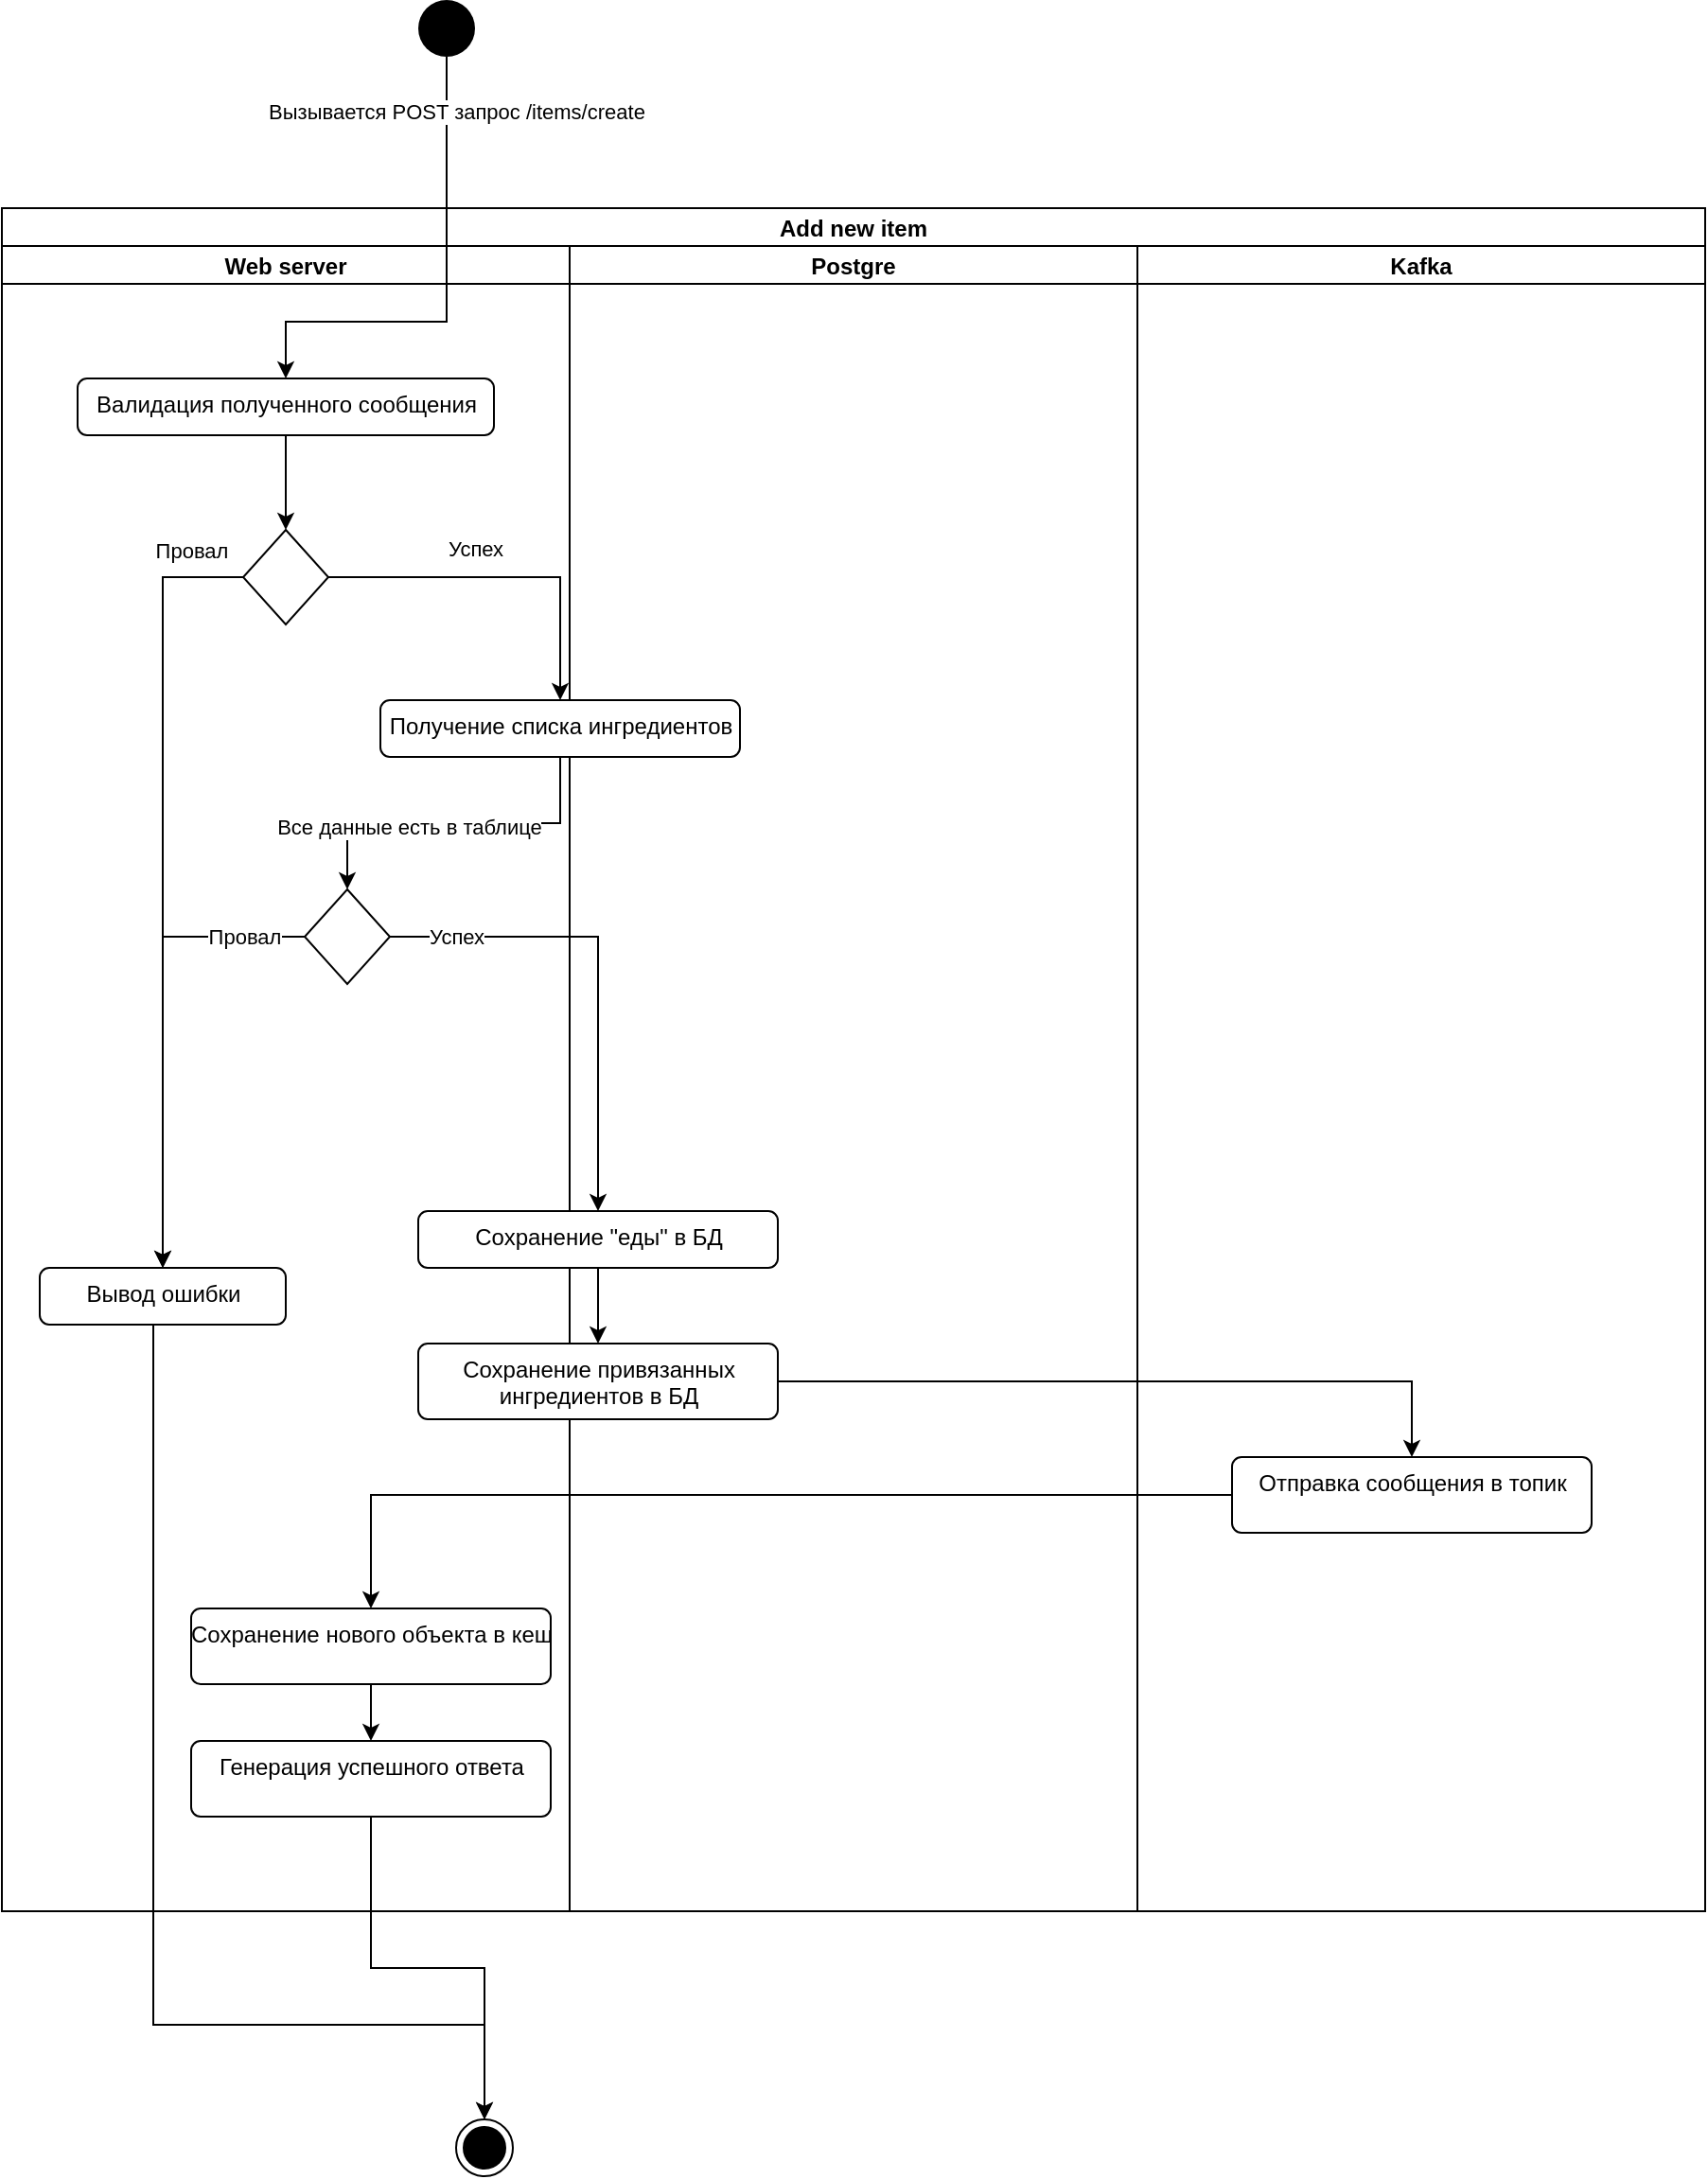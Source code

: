<mxfile version="19.0.3" type="device"><diagram name="Add new item" id="0783ab3e-0a74-02c8-0abd-f7b4e66b4bec"><mxGraphModel dx="2062" dy="1217" grid="1" gridSize="10" guides="1" tooltips="1" connect="1" arrows="1" fold="1" page="1" pageScale="1" pageWidth="850" pageHeight="1100" background="none" math="0" shadow="0"><root><mxCell id="0"/><mxCell id="1" parent="0"/><mxCell id="V9ryf8HyQaLZNbgyFVE5-1" value="Add new item" style="swimlane;childLayout=stackLayout;resizeParent=1;resizeParentMax=0;startSize=20;" vertex="1" parent="1"><mxGeometry x="320" y="130" width="900" height="900" as="geometry"/></mxCell><mxCell id="V9ryf8HyQaLZNbgyFVE5-2" value="Web server" style="swimlane;startSize=20;" vertex="1" parent="V9ryf8HyQaLZNbgyFVE5-1"><mxGeometry y="20" width="300" height="880" as="geometry"/></mxCell><mxCell id="V9ryf8HyQaLZNbgyFVE5-14" style="edgeStyle=orthogonalEdgeStyle;rounded=0;orthogonalLoop=1;jettySize=auto;html=1;entryX=0.5;entryY=0;entryDx=0;entryDy=0;" edge="1" parent="V9ryf8HyQaLZNbgyFVE5-2" source="V9ryf8HyQaLZNbgyFVE5-6" target="V9ryf8HyQaLZNbgyFVE5-13"><mxGeometry relative="1" as="geometry"/></mxCell><mxCell id="V9ryf8HyQaLZNbgyFVE5-6" value="Валидация полученного сообщения" style="html=1;align=center;verticalAlign=top;rounded=1;absoluteArcSize=1;arcSize=10;dashed=0;" vertex="1" parent="V9ryf8HyQaLZNbgyFVE5-2"><mxGeometry x="40" y="70" width="220" height="30" as="geometry"/></mxCell><mxCell id="V9ryf8HyQaLZNbgyFVE5-30" style="edgeStyle=orthogonalEdgeStyle;rounded=0;orthogonalLoop=1;jettySize=auto;html=1;entryX=0.5;entryY=0;entryDx=0;entryDy=0;" edge="1" parent="V9ryf8HyQaLZNbgyFVE5-2" source="V9ryf8HyQaLZNbgyFVE5-13" target="V9ryf8HyQaLZNbgyFVE5-29"><mxGeometry relative="1" as="geometry"><Array as="points"><mxPoint x="85" y="175"/></Array></mxGeometry></mxCell><mxCell id="V9ryf8HyQaLZNbgyFVE5-31" value="Провал" style="edgeLabel;html=1;align=center;verticalAlign=middle;resizable=0;points=[];" vertex="1" connectable="0" parent="V9ryf8HyQaLZNbgyFVE5-30"><mxGeometry x="-0.038" y="2" relative="1" as="geometry"><mxPoint x="13" y="-168" as="offset"/></mxGeometry></mxCell><mxCell id="V9ryf8HyQaLZNbgyFVE5-13" value="" style="rhombus;" vertex="1" parent="V9ryf8HyQaLZNbgyFVE5-2"><mxGeometry x="127.5" y="150" width="45" height="50" as="geometry"/></mxCell><mxCell id="V9ryf8HyQaLZNbgyFVE5-29" value="Вывод ошибки" style="html=1;align=center;verticalAlign=top;rounded=1;absoluteArcSize=1;arcSize=10;dashed=0;" vertex="1" parent="V9ryf8HyQaLZNbgyFVE5-2"><mxGeometry x="20" y="540" width="130" height="30" as="geometry"/></mxCell><mxCell id="V9ryf8HyQaLZNbgyFVE5-78" style="edgeStyle=orthogonalEdgeStyle;rounded=0;orthogonalLoop=1;jettySize=auto;html=1;entryX=0.5;entryY=0;entryDx=0;entryDy=0;" edge="1" parent="V9ryf8HyQaLZNbgyFVE5-2" source="V9ryf8HyQaLZNbgyFVE5-68" target="V9ryf8HyQaLZNbgyFVE5-29"><mxGeometry relative="1" as="geometry"/></mxCell><mxCell id="V9ryf8HyQaLZNbgyFVE5-79" value="Провал" style="edgeLabel;html=1;align=center;verticalAlign=middle;resizable=0;points=[];" vertex="1" connectable="0" parent="V9ryf8HyQaLZNbgyFVE5-78"><mxGeometry x="-0.84" y="3" relative="1" as="geometry"><mxPoint x="-12" y="-3" as="offset"/></mxGeometry></mxCell><mxCell id="V9ryf8HyQaLZNbgyFVE5-68" value="" style="rhombus;" vertex="1" parent="V9ryf8HyQaLZNbgyFVE5-2"><mxGeometry x="160" y="340" width="45" height="50" as="geometry"/></mxCell><mxCell id="V9ryf8HyQaLZNbgyFVE5-91" style="edgeStyle=orthogonalEdgeStyle;rounded=0;orthogonalLoop=1;jettySize=auto;html=1;" edge="1" parent="V9ryf8HyQaLZNbgyFVE5-2" source="V9ryf8HyQaLZNbgyFVE5-88" target="V9ryf8HyQaLZNbgyFVE5-90"><mxGeometry relative="1" as="geometry"/></mxCell><mxCell id="V9ryf8HyQaLZNbgyFVE5-88" value="Сохранение нового объекта в кеш" style="html=1;align=center;verticalAlign=top;rounded=1;absoluteArcSize=1;arcSize=10;dashed=0;" vertex="1" parent="V9ryf8HyQaLZNbgyFVE5-2"><mxGeometry x="100" y="720" width="190" height="40" as="geometry"/></mxCell><mxCell id="V9ryf8HyQaLZNbgyFVE5-90" value="Генерация успешного ответа" style="html=1;align=center;verticalAlign=top;rounded=1;absoluteArcSize=1;arcSize=10;dashed=0;" vertex="1" parent="V9ryf8HyQaLZNbgyFVE5-2"><mxGeometry x="100" y="790" width="190" height="40" as="geometry"/></mxCell><mxCell id="V9ryf8HyQaLZNbgyFVE5-3" value="Postgre" style="swimlane;startSize=20;" vertex="1" parent="V9ryf8HyQaLZNbgyFVE5-1"><mxGeometry x="300" y="20" width="300" height="880" as="geometry"/></mxCell><mxCell id="V9ryf8HyQaLZNbgyFVE5-64" value="Получение списка ингредиентов" style="html=1;align=center;verticalAlign=top;rounded=1;absoluteArcSize=1;arcSize=10;dashed=0;" vertex="1" parent="V9ryf8HyQaLZNbgyFVE5-3"><mxGeometry x="-100" y="240" width="190" height="30" as="geometry"/></mxCell><mxCell id="V9ryf8HyQaLZNbgyFVE5-83" style="edgeStyle=orthogonalEdgeStyle;rounded=0;orthogonalLoop=1;jettySize=auto;html=1;" edge="1" parent="V9ryf8HyQaLZNbgyFVE5-3" source="V9ryf8HyQaLZNbgyFVE5-77" target="V9ryf8HyQaLZNbgyFVE5-80"><mxGeometry relative="1" as="geometry"/></mxCell><mxCell id="V9ryf8HyQaLZNbgyFVE5-77" value="Сохранение &quot;еды&quot; в БД" style="html=1;align=center;verticalAlign=top;rounded=1;absoluteArcSize=1;arcSize=10;dashed=0;" vertex="1" parent="V9ryf8HyQaLZNbgyFVE5-3"><mxGeometry x="-80" y="510" width="190" height="30" as="geometry"/></mxCell><mxCell id="V9ryf8HyQaLZNbgyFVE5-80" value="Сохранение привязанных &lt;br&gt;ингредиентов в БД" style="html=1;align=center;verticalAlign=top;rounded=1;absoluteArcSize=1;arcSize=10;dashed=0;" vertex="1" parent="V9ryf8HyQaLZNbgyFVE5-3"><mxGeometry x="-80" y="580" width="190" height="40" as="geometry"/></mxCell><mxCell id="V9ryf8HyQaLZNbgyFVE5-4" value="Kafka" style="swimlane;startSize=20;" vertex="1" parent="V9ryf8HyQaLZNbgyFVE5-1"><mxGeometry x="600" y="20" width="300" height="880" as="geometry"/></mxCell><mxCell id="V9ryf8HyQaLZNbgyFVE5-85" value="Отправка сообщения в топик" style="html=1;align=center;verticalAlign=top;rounded=1;absoluteArcSize=1;arcSize=10;dashed=0;" vertex="1" parent="V9ryf8HyQaLZNbgyFVE5-4"><mxGeometry x="50" y="640" width="190" height="40" as="geometry"/></mxCell><mxCell id="V9ryf8HyQaLZNbgyFVE5-66" style="edgeStyle=orthogonalEdgeStyle;rounded=0;orthogonalLoop=1;jettySize=auto;html=1;entryX=0.5;entryY=0;entryDx=0;entryDy=0;" edge="1" parent="V9ryf8HyQaLZNbgyFVE5-1" source="V9ryf8HyQaLZNbgyFVE5-13" target="V9ryf8HyQaLZNbgyFVE5-64"><mxGeometry relative="1" as="geometry"/></mxCell><mxCell id="V9ryf8HyQaLZNbgyFVE5-67" value="Успех" style="edgeLabel;html=1;align=center;verticalAlign=middle;resizable=0;points=[];" vertex="1" connectable="0" parent="V9ryf8HyQaLZNbgyFVE5-66"><mxGeometry x="-0.152" y="-2" relative="1" as="geometry"><mxPoint x="-2" y="-17" as="offset"/></mxGeometry></mxCell><mxCell id="V9ryf8HyQaLZNbgyFVE5-69" style="edgeStyle=orthogonalEdgeStyle;rounded=0;orthogonalLoop=1;jettySize=auto;html=1;entryX=0.5;entryY=0;entryDx=0;entryDy=0;" edge="1" parent="V9ryf8HyQaLZNbgyFVE5-1" source="V9ryf8HyQaLZNbgyFVE5-64" target="V9ryf8HyQaLZNbgyFVE5-68"><mxGeometry relative="1" as="geometry"/></mxCell><mxCell id="V9ryf8HyQaLZNbgyFVE5-70" value="Все данные есть в таблице" style="edgeLabel;html=1;align=center;verticalAlign=middle;resizable=0;points=[];" vertex="1" connectable="0" parent="V9ryf8HyQaLZNbgyFVE5-69"><mxGeometry x="0.26" y="2" relative="1" as="geometry"><mxPoint as="offset"/></mxGeometry></mxCell><mxCell id="V9ryf8HyQaLZNbgyFVE5-82" style="edgeStyle=orthogonalEdgeStyle;rounded=0;orthogonalLoop=1;jettySize=auto;html=1;entryX=0.5;entryY=0;entryDx=0;entryDy=0;" edge="1" parent="V9ryf8HyQaLZNbgyFVE5-1" source="V9ryf8HyQaLZNbgyFVE5-68" target="V9ryf8HyQaLZNbgyFVE5-77"><mxGeometry relative="1" as="geometry"/></mxCell><mxCell id="V9ryf8HyQaLZNbgyFVE5-84" value="Успех" style="edgeLabel;html=1;align=center;verticalAlign=middle;resizable=0;points=[];" vertex="1" connectable="0" parent="V9ryf8HyQaLZNbgyFVE5-82"><mxGeometry x="-0.726" relative="1" as="geometry"><mxPoint as="offset"/></mxGeometry></mxCell><mxCell id="V9ryf8HyQaLZNbgyFVE5-86" value="" style="edgeStyle=orthogonalEdgeStyle;rounded=0;orthogonalLoop=1;jettySize=auto;html=1;" edge="1" parent="V9ryf8HyQaLZNbgyFVE5-1" source="V9ryf8HyQaLZNbgyFVE5-80" target="V9ryf8HyQaLZNbgyFVE5-85"><mxGeometry relative="1" as="geometry"/></mxCell><mxCell id="V9ryf8HyQaLZNbgyFVE5-89" style="edgeStyle=orthogonalEdgeStyle;rounded=0;orthogonalLoop=1;jettySize=auto;html=1;entryX=0.5;entryY=0;entryDx=0;entryDy=0;" edge="1" parent="V9ryf8HyQaLZNbgyFVE5-1" source="V9ryf8HyQaLZNbgyFVE5-85" target="V9ryf8HyQaLZNbgyFVE5-88"><mxGeometry relative="1" as="geometry"/></mxCell><mxCell id="V9ryf8HyQaLZNbgyFVE5-7" style="edgeStyle=orthogonalEdgeStyle;rounded=0;orthogonalLoop=1;jettySize=auto;html=1;" edge="1" parent="1" source="V9ryf8HyQaLZNbgyFVE5-5" target="V9ryf8HyQaLZNbgyFVE5-6"><mxGeometry relative="1" as="geometry"><Array as="points"><mxPoint x="555" y="190"/><mxPoint x="470" y="190"/></Array></mxGeometry></mxCell><mxCell id="V9ryf8HyQaLZNbgyFVE5-8" value="Вызывается POST запрос /items/create" style="edgeLabel;html=1;align=center;verticalAlign=middle;resizable=0;points=[];" vertex="1" connectable="0" parent="V9ryf8HyQaLZNbgyFVE5-7"><mxGeometry x="-0.771" y="2" relative="1" as="geometry"><mxPoint x="3" as="offset"/></mxGeometry></mxCell><mxCell id="V9ryf8HyQaLZNbgyFVE5-5" value="" style="ellipse;fillColor=#000000;strokeColor=none;" vertex="1" parent="1"><mxGeometry x="540" y="20" width="30" height="30" as="geometry"/></mxCell><mxCell id="V9ryf8HyQaLZNbgyFVE5-32" value="" style="ellipse;html=1;shape=endState;fillColor=#000000;strokeColor=#000000;" vertex="1" parent="1"><mxGeometry x="560" y="1140" width="30" height="30" as="geometry"/></mxCell><mxCell id="V9ryf8HyQaLZNbgyFVE5-33" style="edgeStyle=orthogonalEdgeStyle;rounded=0;orthogonalLoop=1;jettySize=auto;html=1;" edge="1" parent="1" source="V9ryf8HyQaLZNbgyFVE5-29" target="V9ryf8HyQaLZNbgyFVE5-32"><mxGeometry relative="1" as="geometry"><Array as="points"><mxPoint x="400" y="1090"/><mxPoint x="575" y="1090"/></Array></mxGeometry></mxCell><mxCell id="V9ryf8HyQaLZNbgyFVE5-92" style="edgeStyle=orthogonalEdgeStyle;rounded=0;orthogonalLoop=1;jettySize=auto;html=1;" edge="1" parent="1" source="V9ryf8HyQaLZNbgyFVE5-90" target="V9ryf8HyQaLZNbgyFVE5-32"><mxGeometry relative="1" as="geometry"/></mxCell></root></mxGraphModel></diagram></mxfile>